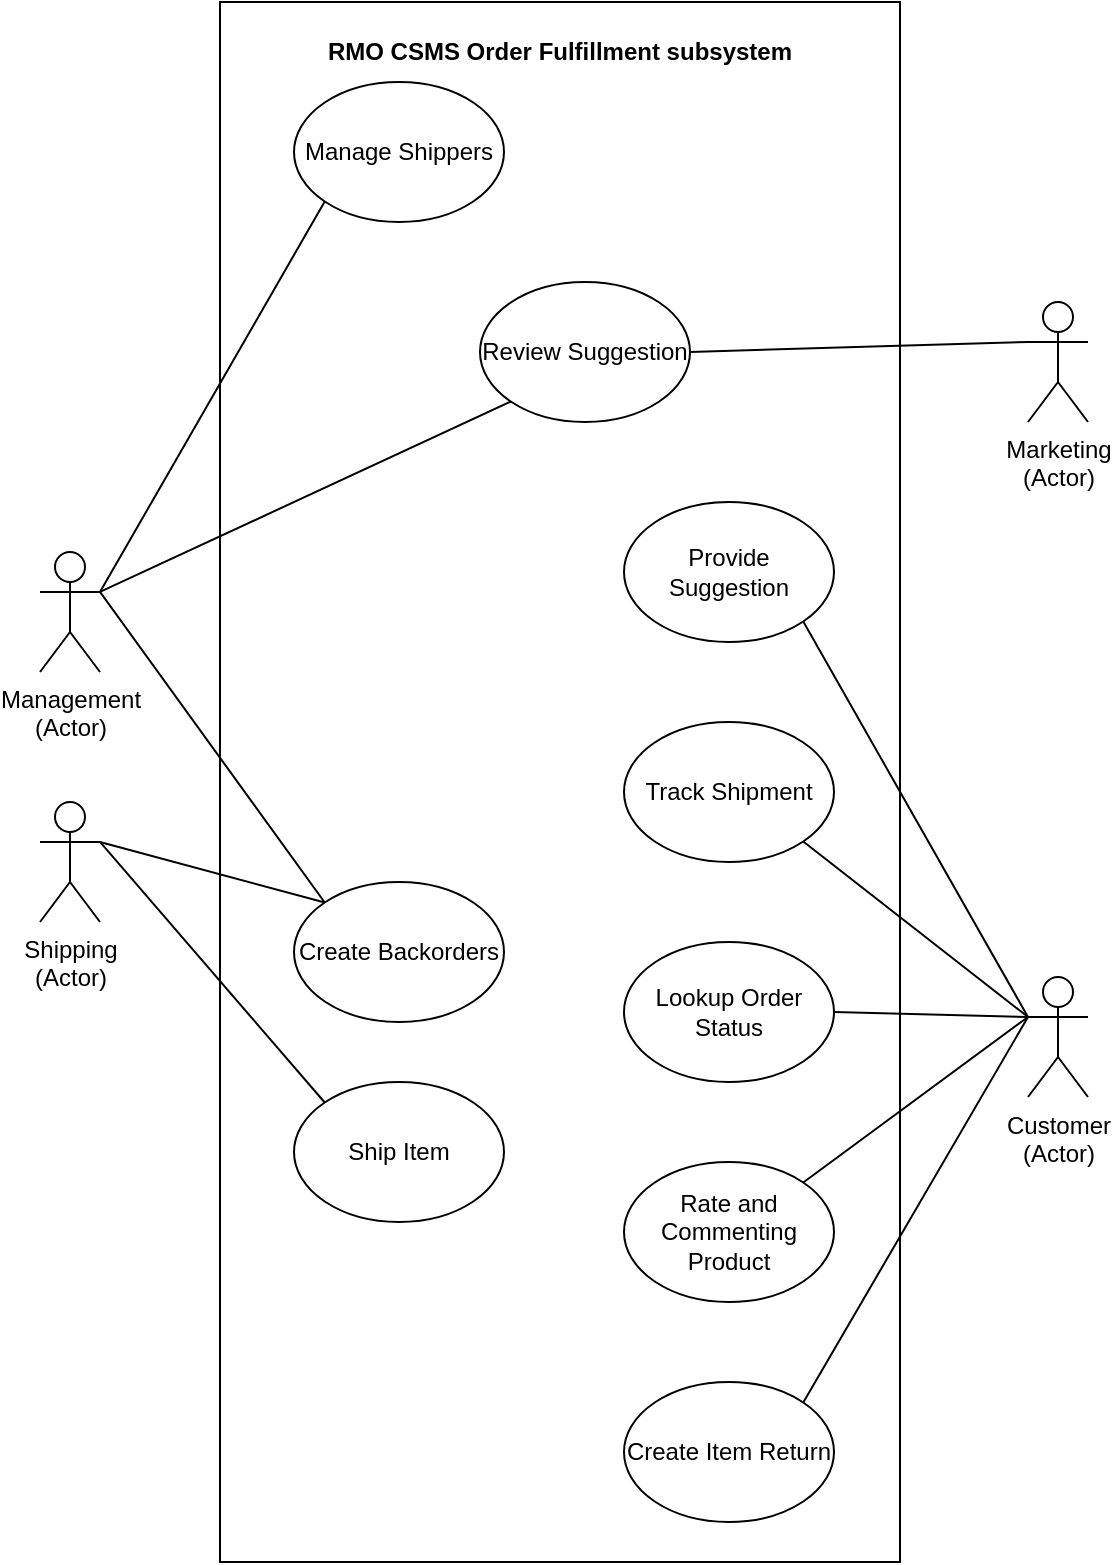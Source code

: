 <mxfile version="24.4.9" type="device">
  <diagram name="Page-1" id="D9KrbN1HpGchZC3lj7AW">
    <mxGraphModel dx="3718" dy="1508" grid="1" gridSize="10" guides="1" tooltips="1" connect="1" arrows="1" fold="1" page="1" pageScale="1" pageWidth="850" pageHeight="1100" math="0" shadow="0">
      <root>
        <mxCell id="0" />
        <mxCell id="1" parent="0" />
        <mxCell id="OZ0fk7vdiOmEvtfReErL-36" value="" style="rounded=0;whiteSpace=wrap;html=1;" vertex="1" parent="1">
          <mxGeometry x="-710" y="40" width="340" height="780" as="geometry" />
        </mxCell>
        <mxCell id="q1pkWmGgmF4G5Z5k3sib-1" value="&lt;div&gt;Customer&lt;br&gt;&lt;/div&gt;&lt;div&gt;(Actor)&lt;/div&gt;" style="shape=umlActor;verticalLabelPosition=bottom;verticalAlign=top;html=1;outlineConnect=0;" parent="1" vertex="1">
          <mxGeometry x="-306" y="527.5" width="30" height="60" as="geometry" />
        </mxCell>
        <mxCell id="q1pkWmGgmF4G5Z5k3sib-6" value="&lt;strong&gt;RMO CSMS Order Fulfillment subsystem&lt;/strong&gt;" style="text;html=1;align=center;verticalAlign=middle;whiteSpace=wrap;rounded=0;" parent="1" vertex="1">
          <mxGeometry x="-670" y="50" width="260" height="30" as="geometry" />
        </mxCell>
        <mxCell id="wmEHwvrF9gfvvMeBKOm7-13" value="" style="endArrow=none;html=1;rounded=0;entryX=0;entryY=1;entryDx=0;entryDy=0;exitX=1;exitY=0.333;exitDx=0;exitDy=0;exitPerimeter=0;" parent="1" source="OZ0fk7vdiOmEvtfReErL-4" target="OZ0fk7vdiOmEvtfReErL-15" edge="1">
          <mxGeometry width="50" height="50" relative="1" as="geometry">
            <mxPoint x="-740" y="345" as="sourcePoint" />
            <mxPoint x="-680.0" y="345" as="targetPoint" />
          </mxGeometry>
        </mxCell>
        <mxCell id="OZ0fk7vdiOmEvtfReErL-1" value="&lt;div&gt;Marketing&lt;/div&gt;&lt;div&gt;(Actor)&lt;/div&gt;" style="shape=umlActor;verticalLabelPosition=bottom;verticalAlign=top;html=1;outlineConnect=0;" vertex="1" parent="1">
          <mxGeometry x="-306" y="190" width="30" height="60" as="geometry" />
        </mxCell>
        <mxCell id="OZ0fk7vdiOmEvtfReErL-3" value="&lt;div&gt;Shipping&lt;br&gt;&lt;/div&gt;&lt;div&gt;(Actor)&lt;/div&gt;" style="shape=umlActor;verticalLabelPosition=bottom;verticalAlign=top;html=1;outlineConnect=0;" vertex="1" parent="1">
          <mxGeometry x="-800" y="440" width="30" height="60" as="geometry" />
        </mxCell>
        <mxCell id="OZ0fk7vdiOmEvtfReErL-4" value="&lt;div&gt;Management&lt;/div&gt;&lt;div&gt;(Actor)&lt;br&gt;&lt;/div&gt;" style="shape=umlActor;verticalLabelPosition=bottom;verticalAlign=top;html=1;outlineConnect=0;" vertex="1" parent="1">
          <mxGeometry x="-800" y="315" width="30" height="60" as="geometry" />
        </mxCell>
        <mxCell id="OZ0fk7vdiOmEvtfReErL-5" value="&lt;div&gt;Ship Item&lt;/div&gt;" style="ellipse;whiteSpace=wrap;html=1;" vertex="1" parent="1">
          <mxGeometry x="-673" y="580" width="105" height="70" as="geometry" />
        </mxCell>
        <mxCell id="OZ0fk7vdiOmEvtfReErL-6" value="Manage Shippers" style="ellipse;whiteSpace=wrap;html=1;" vertex="1" parent="1">
          <mxGeometry x="-673" y="80" width="105" height="70" as="geometry" />
        </mxCell>
        <mxCell id="OZ0fk7vdiOmEvtfReErL-7" value="Create Backorders" style="ellipse;whiteSpace=wrap;html=1;" vertex="1" parent="1">
          <mxGeometry x="-673" y="480" width="105" height="70" as="geometry" />
        </mxCell>
        <mxCell id="OZ0fk7vdiOmEvtfReErL-10" value="Create Item Return" style="ellipse;whiteSpace=wrap;html=1;" vertex="1" parent="1">
          <mxGeometry x="-508" y="730" width="105" height="70" as="geometry" />
        </mxCell>
        <mxCell id="OZ0fk7vdiOmEvtfReErL-11" value="Lookup Order Status" style="ellipse;whiteSpace=wrap;html=1;" vertex="1" parent="1">
          <mxGeometry x="-508" y="510" width="105" height="70" as="geometry" />
        </mxCell>
        <mxCell id="OZ0fk7vdiOmEvtfReErL-12" value="Track Shipment" style="ellipse;whiteSpace=wrap;html=1;" vertex="1" parent="1">
          <mxGeometry x="-508" y="400" width="105" height="70" as="geometry" />
        </mxCell>
        <mxCell id="OZ0fk7vdiOmEvtfReErL-13" value="Rate and Commenting Product" style="ellipse;whiteSpace=wrap;html=1;" vertex="1" parent="1">
          <mxGeometry x="-508" y="620" width="105" height="70" as="geometry" />
        </mxCell>
        <mxCell id="OZ0fk7vdiOmEvtfReErL-15" value="Review Suggestion" style="ellipse;whiteSpace=wrap;html=1;" vertex="1" parent="1">
          <mxGeometry x="-580" y="180" width="105" height="70" as="geometry" />
        </mxCell>
        <mxCell id="OZ0fk7vdiOmEvtfReErL-21" value="" style="endArrow=none;html=1;rounded=0;entryX=0;entryY=1;entryDx=0;entryDy=0;exitX=1;exitY=0.333;exitDx=0;exitDy=0;exitPerimeter=0;" edge="1" parent="1" source="OZ0fk7vdiOmEvtfReErL-4" target="OZ0fk7vdiOmEvtfReErL-6">
          <mxGeometry width="50" height="50" relative="1" as="geometry">
            <mxPoint x="-750" y="345" as="sourcePoint" />
            <mxPoint x="-663" y="275" as="targetPoint" />
          </mxGeometry>
        </mxCell>
        <mxCell id="OZ0fk7vdiOmEvtfReErL-22" value="" style="endArrow=none;html=1;rounded=0;entryX=0;entryY=0;entryDx=0;entryDy=0;exitX=1;exitY=0.333;exitDx=0;exitDy=0;exitPerimeter=0;" edge="1" parent="1" source="OZ0fk7vdiOmEvtfReErL-3" target="OZ0fk7vdiOmEvtfReErL-5">
          <mxGeometry width="50" height="50" relative="1" as="geometry">
            <mxPoint x="-750" y="470" as="sourcePoint" />
            <mxPoint x="-663" y="405" as="targetPoint" />
          </mxGeometry>
        </mxCell>
        <mxCell id="OZ0fk7vdiOmEvtfReErL-23" value="" style="endArrow=none;html=1;rounded=0;entryX=0;entryY=0;entryDx=0;entryDy=0;exitX=1;exitY=0.333;exitDx=0;exitDy=0;exitPerimeter=0;" edge="1" parent="1" source="OZ0fk7vdiOmEvtfReErL-3" target="OZ0fk7vdiOmEvtfReErL-7">
          <mxGeometry width="50" height="50" relative="1" as="geometry">
            <mxPoint x="-750" y="470" as="sourcePoint" />
            <mxPoint x="-670" y="560" as="targetPoint" />
          </mxGeometry>
        </mxCell>
        <mxCell id="OZ0fk7vdiOmEvtfReErL-24" value="" style="endArrow=none;html=1;rounded=0;entryX=0;entryY=0.333;entryDx=0;entryDy=0;exitX=1;exitY=1;exitDx=0;exitDy=0;entryPerimeter=0;" edge="1" parent="1" source="OZ0fk7vdiOmEvtfReErL-12" target="q1pkWmGgmF4G5Z5k3sib-1">
          <mxGeometry width="50" height="50" relative="1" as="geometry">
            <mxPoint x="-380" y="310" as="sourcePoint" />
            <mxPoint x="-285" y="375" as="targetPoint" />
          </mxGeometry>
        </mxCell>
        <mxCell id="OZ0fk7vdiOmEvtfReErL-26" value="" style="endArrow=none;html=1;rounded=0;entryX=0;entryY=0.333;entryDx=0;entryDy=0;exitX=1;exitY=0;exitDx=0;exitDy=0;entryPerimeter=0;" edge="1" parent="1" source="OZ0fk7vdiOmEvtfReErL-13" target="q1pkWmGgmF4G5Z5k3sib-1">
          <mxGeometry width="50" height="50" relative="1" as="geometry">
            <mxPoint x="-395" y="710" as="sourcePoint" />
            <mxPoint x="-300" y="555" as="targetPoint" />
          </mxGeometry>
        </mxCell>
        <mxCell id="OZ0fk7vdiOmEvtfReErL-27" value="" style="endArrow=none;html=1;rounded=0;exitX=1;exitY=0;exitDx=0;exitDy=0;entryX=0;entryY=0.333;entryDx=0;entryDy=0;entryPerimeter=0;" edge="1" parent="1" source="OZ0fk7vdiOmEvtfReErL-10" target="q1pkWmGgmF4G5Z5k3sib-1">
          <mxGeometry width="50" height="50" relative="1" as="geometry">
            <mxPoint x="-395" y="615" as="sourcePoint" />
            <mxPoint x="-310" y="550" as="targetPoint" />
          </mxGeometry>
        </mxCell>
        <mxCell id="OZ0fk7vdiOmEvtfReErL-28" value="" style="endArrow=none;html=1;rounded=0;entryX=0;entryY=0.333;entryDx=0;entryDy=0;exitX=1;exitY=0.5;exitDx=0;exitDy=0;entryPerimeter=0;" edge="1" parent="1" source="OZ0fk7vdiOmEvtfReErL-11" target="q1pkWmGgmF4G5Z5k3sib-1">
          <mxGeometry width="50" height="50" relative="1" as="geometry">
            <mxPoint x="-405.0" y="505" as="sourcePoint" />
            <mxPoint x="-300" y="555" as="targetPoint" />
          </mxGeometry>
        </mxCell>
        <mxCell id="OZ0fk7vdiOmEvtfReErL-29" value="" style="endArrow=none;html=1;rounded=0;entryX=0;entryY=0.333;entryDx=0;entryDy=0;exitX=1;exitY=0.5;exitDx=0;exitDy=0;entryPerimeter=0;" edge="1" parent="1" source="OZ0fk7vdiOmEvtfReErL-15" target="OZ0fk7vdiOmEvtfReErL-1">
          <mxGeometry width="50" height="50" relative="1" as="geometry">
            <mxPoint x="-760" y="345" as="sourcePoint" />
            <mxPoint x="-663" y="275" as="targetPoint" />
          </mxGeometry>
        </mxCell>
        <mxCell id="OZ0fk7vdiOmEvtfReErL-32" value="Provide Suggestion" style="ellipse;whiteSpace=wrap;html=1;" vertex="1" parent="1">
          <mxGeometry x="-508" y="290" width="105" height="70" as="geometry" />
        </mxCell>
        <mxCell id="OZ0fk7vdiOmEvtfReErL-33" value="" style="endArrow=none;html=1;rounded=0;entryX=0;entryY=0;entryDx=0;entryDy=0;exitX=1;exitY=0.333;exitDx=0;exitDy=0;exitPerimeter=0;" edge="1" parent="1" source="OZ0fk7vdiOmEvtfReErL-4" target="OZ0fk7vdiOmEvtfReErL-7">
          <mxGeometry width="50" height="50" relative="1" as="geometry">
            <mxPoint x="-760" y="345" as="sourcePoint" />
            <mxPoint x="-564" y="440" as="targetPoint" />
          </mxGeometry>
        </mxCell>
        <mxCell id="OZ0fk7vdiOmEvtfReErL-35" value="" style="endArrow=none;html=1;rounded=0;entryX=0;entryY=0.333;entryDx=0;entryDy=0;exitX=1;exitY=1;exitDx=0;exitDy=0;entryPerimeter=0;" edge="1" parent="1" source="OZ0fk7vdiOmEvtfReErL-32" target="q1pkWmGgmF4G5Z5k3sib-1">
          <mxGeometry width="50" height="50" relative="1" as="geometry">
            <mxPoint x="-409" y="445" as="sourcePoint" />
            <mxPoint x="-296" y="558" as="targetPoint" />
          </mxGeometry>
        </mxCell>
      </root>
    </mxGraphModel>
  </diagram>
</mxfile>
